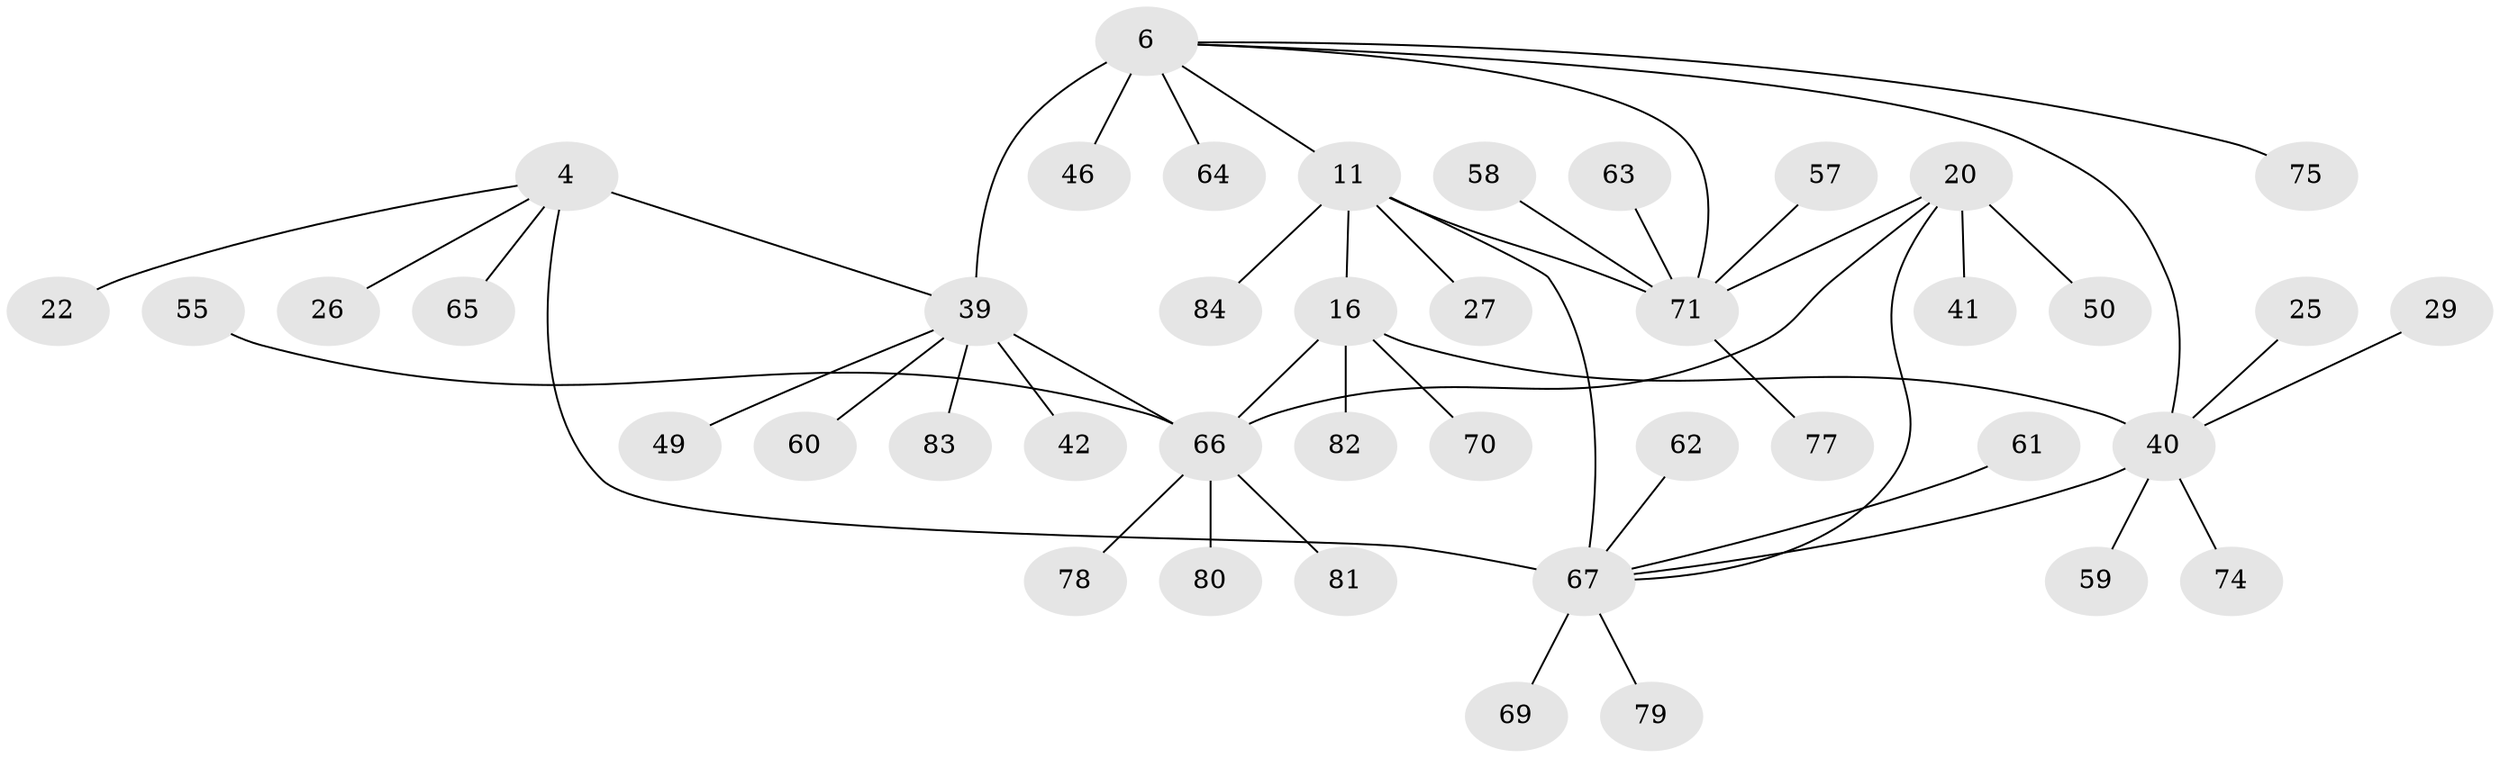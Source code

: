 // original degree distribution, {11: 0.023809523809523808, 8: 0.023809523809523808, 5: 0.09523809523809523, 7: 0.05952380952380952, 6: 0.03571428571428571, 4: 0.023809523809523808, 1: 0.6428571428571429, 2: 0.08333333333333333, 3: 0.011904761904761904}
// Generated by graph-tools (version 1.1) at 2025/55/03/09/25 04:55:27]
// undirected, 42 vertices, 48 edges
graph export_dot {
graph [start="1"]
  node [color=gray90,style=filled];
  4 [super="+3"];
  6 [super="+5"];
  11 [super="+10"];
  16 [super="+14"];
  20 [super="+19"];
  22;
  25;
  26;
  27;
  29;
  39 [super="+35"];
  40 [super="+15"];
  41;
  42 [super="+33"];
  46;
  49;
  50 [super="+23"];
  55;
  57 [super="+56"];
  58;
  59 [super="+37"];
  60;
  61;
  62;
  63 [super="+38"];
  64;
  65;
  66 [super="+18+28+30+45+52"];
  67 [super="+32+36+44+47"];
  69;
  70;
  71 [super="+31+48+53"];
  74;
  75 [super="+73"];
  77 [super="+51"];
  78;
  79 [super="+76"];
  80;
  81;
  82 [super="+68"];
  83;
  84;
  4 -- 22;
  4 -- 65;
  4 -- 26;
  4 -- 67 [weight=4];
  4 -- 39;
  6 -- 64;
  6 -- 11;
  6 -- 46;
  6 -- 75;
  6 -- 71;
  6 -- 40;
  6 -- 39 [weight=4];
  11 -- 84;
  11 -- 16;
  11 -- 27;
  11 -- 67;
  11 -- 71 [weight=4];
  16 -- 70;
  16 -- 82;
  16 -- 66;
  16 -- 40 [weight=4];
  20 -- 41;
  20 -- 50;
  20 -- 66 [weight=4];
  20 -- 67;
  20 -- 71;
  25 -- 40;
  29 -- 40;
  39 -- 66;
  39 -- 42;
  39 -- 49;
  39 -- 83;
  39 -- 60;
  40 -- 67;
  40 -- 74;
  40 -- 59;
  55 -- 66;
  57 -- 71;
  58 -- 71;
  61 -- 67;
  62 -- 67;
  63 -- 71;
  66 -- 78;
  66 -- 80;
  66 -- 81;
  67 -- 69;
  67 -- 79;
  71 -- 77;
}
